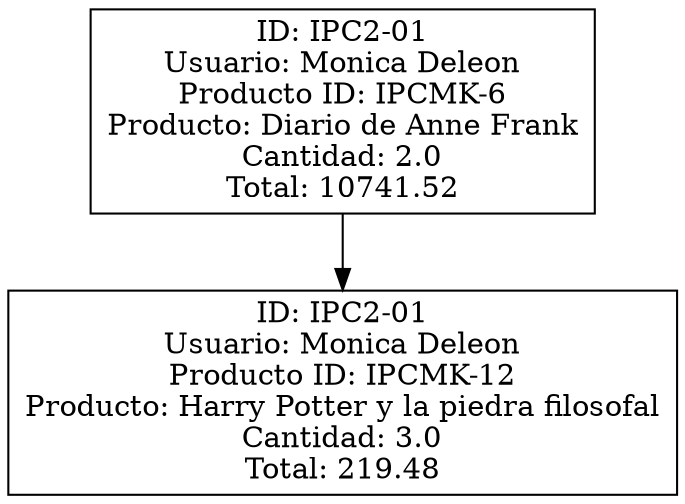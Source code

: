 digraph G {
     rankdir=TB;
     node[shape=record];
node0 [label="ID: IPC2-01\nUsuario: Monica Deleon\nProducto ID: IPCMK-6\nProducto: Diario de Anne Frank\nCantidad: 2.0\nTotal: 10741.52"];
node0 -> node1;
node1 [label="ID: IPC2-01\nUsuario: Monica Deleon\nProducto ID: IPCMK-12\nProducto: Harry Potter y la piedra filosofal\nCantidad: 3.0\nTotal: 219.48"];
}